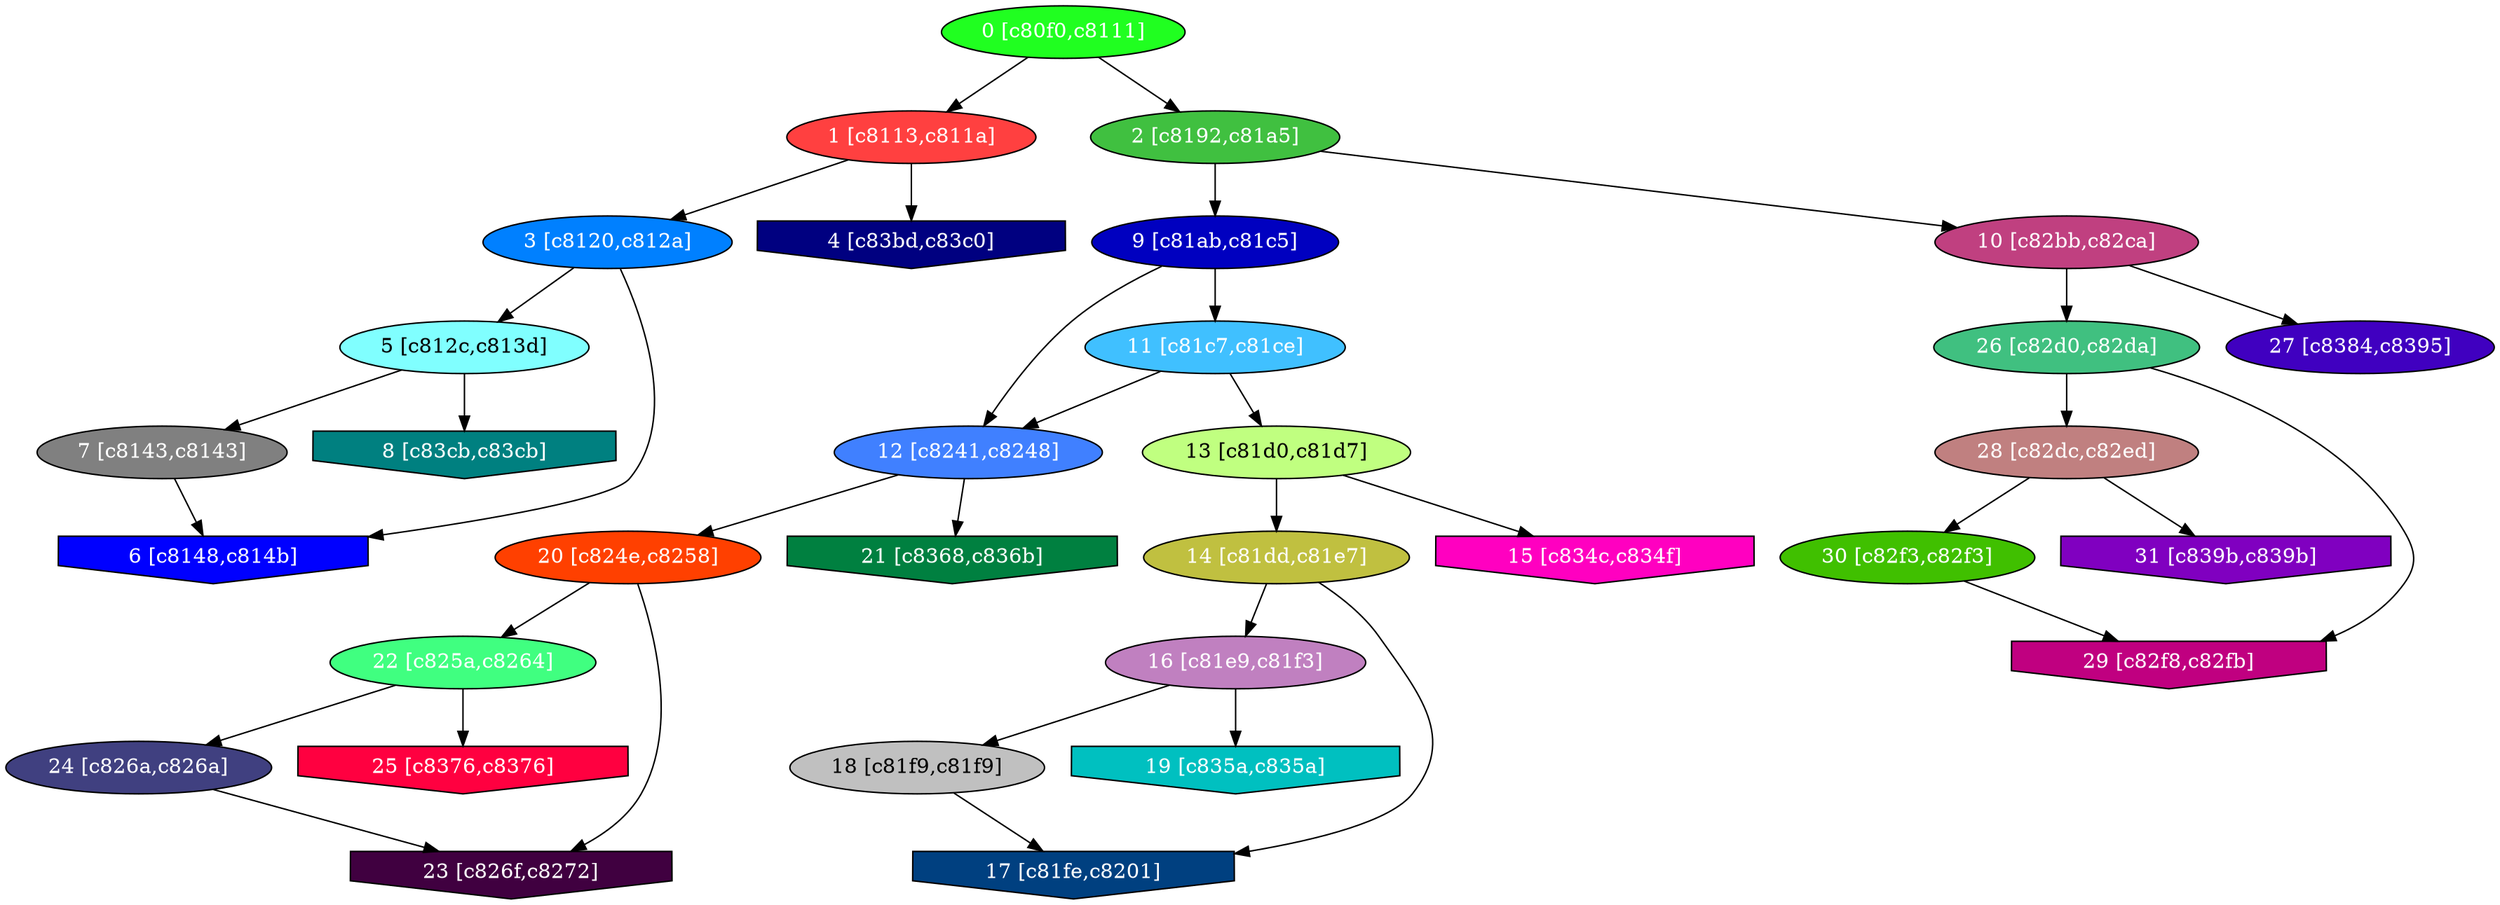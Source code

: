 diGraph libnss3{
	libnss3_0  [style=filled fillcolor="#20FF20" fontcolor="#ffffff" shape=oval label="0 [c80f0,c8111]"]
	libnss3_1  [style=filled fillcolor="#FF4040" fontcolor="#ffffff" shape=oval label="1 [c8113,c811a]"]
	libnss3_2  [style=filled fillcolor="#40C040" fontcolor="#ffffff" shape=oval label="2 [c8192,c81a5]"]
	libnss3_3  [style=filled fillcolor="#0080FF" fontcolor="#ffffff" shape=oval label="3 [c8120,c812a]"]
	libnss3_4  [style=filled fillcolor="#000080" fontcolor="#ffffff" shape=invhouse label="4 [c83bd,c83c0]"]
	libnss3_5  [style=filled fillcolor="#80FFFF" fontcolor="#000000" shape=oval label="5 [c812c,c813d]"]
	libnss3_6  [style=filled fillcolor="#0000FF" fontcolor="#ffffff" shape=invhouse label="6 [c8148,c814b]"]
	libnss3_7  [style=filled fillcolor="#808080" fontcolor="#ffffff" shape=oval label="7 [c8143,c8143]"]
	libnss3_8  [style=filled fillcolor="#008080" fontcolor="#ffffff" shape=invhouse label="8 [c83cb,c83cb]"]
	libnss3_9  [style=filled fillcolor="#0000C0" fontcolor="#ffffff" shape=oval label="9 [c81ab,c81c5]"]
	libnss3_a  [style=filled fillcolor="#C04080" fontcolor="#ffffff" shape=oval label="10 [c82bb,c82ca]"]
	libnss3_b  [style=filled fillcolor="#40C0FF" fontcolor="#ffffff" shape=oval label="11 [c81c7,c81ce]"]
	libnss3_c  [style=filled fillcolor="#4080FF" fontcolor="#ffffff" shape=oval label="12 [c8241,c8248]"]
	libnss3_d  [style=filled fillcolor="#C0FF80" fontcolor="#000000" shape=oval label="13 [c81d0,c81d7]"]
	libnss3_e  [style=filled fillcolor="#C0C040" fontcolor="#ffffff" shape=oval label="14 [c81dd,c81e7]"]
	libnss3_f  [style=filled fillcolor="#FF00C0" fontcolor="#ffffff" shape=invhouse label="15 [c834c,c834f]"]
	libnss3_10  [style=filled fillcolor="#C080C0" fontcolor="#ffffff" shape=oval label="16 [c81e9,c81f3]"]
	libnss3_11  [style=filled fillcolor="#004080" fontcolor="#ffffff" shape=invhouse label="17 [c81fe,c8201]"]
	libnss3_12  [style=filled fillcolor="#C0C0C0" fontcolor="#000000" shape=oval label="18 [c81f9,c81f9]"]
	libnss3_13  [style=filled fillcolor="#00C0C0" fontcolor="#ffffff" shape=invhouse label="19 [c835a,c835a]"]
	libnss3_14  [style=filled fillcolor="#FF4000" fontcolor="#ffffff" shape=oval label="20 [c824e,c8258]"]
	libnss3_15  [style=filled fillcolor="#008040" fontcolor="#ffffff" shape=invhouse label="21 [c8368,c836b]"]
	libnss3_16  [style=filled fillcolor="#40FF80" fontcolor="#ffffff" shape=oval label="22 [c825a,c8264]"]
	libnss3_17  [style=filled fillcolor="#400040" fontcolor="#ffffff" shape=invhouse label="23 [c826f,c8272]"]
	libnss3_18  [style=filled fillcolor="#404080" fontcolor="#ffffff" shape=oval label="24 [c826a,c826a]"]
	libnss3_19  [style=filled fillcolor="#FF0040" fontcolor="#ffffff" shape=invhouse label="25 [c8376,c8376]"]
	libnss3_1a  [style=filled fillcolor="#40C080" fontcolor="#ffffff" shape=oval label="26 [c82d0,c82da]"]
	libnss3_1b  [style=filled fillcolor="#4000C0" fontcolor="#ffffff" shape=oval label="27 [c8384,c8395]"]
	libnss3_1c  [style=filled fillcolor="#C08080" fontcolor="#ffffff" shape=oval label="28 [c82dc,c82ed]"]
	libnss3_1d  [style=filled fillcolor="#C00080" fontcolor="#ffffff" shape=invhouse label="29 [c82f8,c82fb]"]
	libnss3_1e  [style=filled fillcolor="#40C000" fontcolor="#ffffff" shape=oval label="30 [c82f3,c82f3]"]
	libnss3_1f  [style=filled fillcolor="#8000C0" fontcolor="#ffffff" shape=invhouse label="31 [c839b,c839b]"]

	libnss3_0 -> libnss3_1
	libnss3_0 -> libnss3_2
	libnss3_1 -> libnss3_3
	libnss3_1 -> libnss3_4
	libnss3_2 -> libnss3_9
	libnss3_2 -> libnss3_a
	libnss3_3 -> libnss3_5
	libnss3_3 -> libnss3_6
	libnss3_5 -> libnss3_7
	libnss3_5 -> libnss3_8
	libnss3_7 -> libnss3_6
	libnss3_9 -> libnss3_b
	libnss3_9 -> libnss3_c
	libnss3_a -> libnss3_1a
	libnss3_a -> libnss3_1b
	libnss3_b -> libnss3_c
	libnss3_b -> libnss3_d
	libnss3_c -> libnss3_14
	libnss3_c -> libnss3_15
	libnss3_d -> libnss3_e
	libnss3_d -> libnss3_f
	libnss3_e -> libnss3_10
	libnss3_e -> libnss3_11
	libnss3_10 -> libnss3_12
	libnss3_10 -> libnss3_13
	libnss3_12 -> libnss3_11
	libnss3_14 -> libnss3_16
	libnss3_14 -> libnss3_17
	libnss3_16 -> libnss3_18
	libnss3_16 -> libnss3_19
	libnss3_18 -> libnss3_17
	libnss3_1a -> libnss3_1c
	libnss3_1a -> libnss3_1d
	libnss3_1c -> libnss3_1e
	libnss3_1c -> libnss3_1f
	libnss3_1e -> libnss3_1d
}